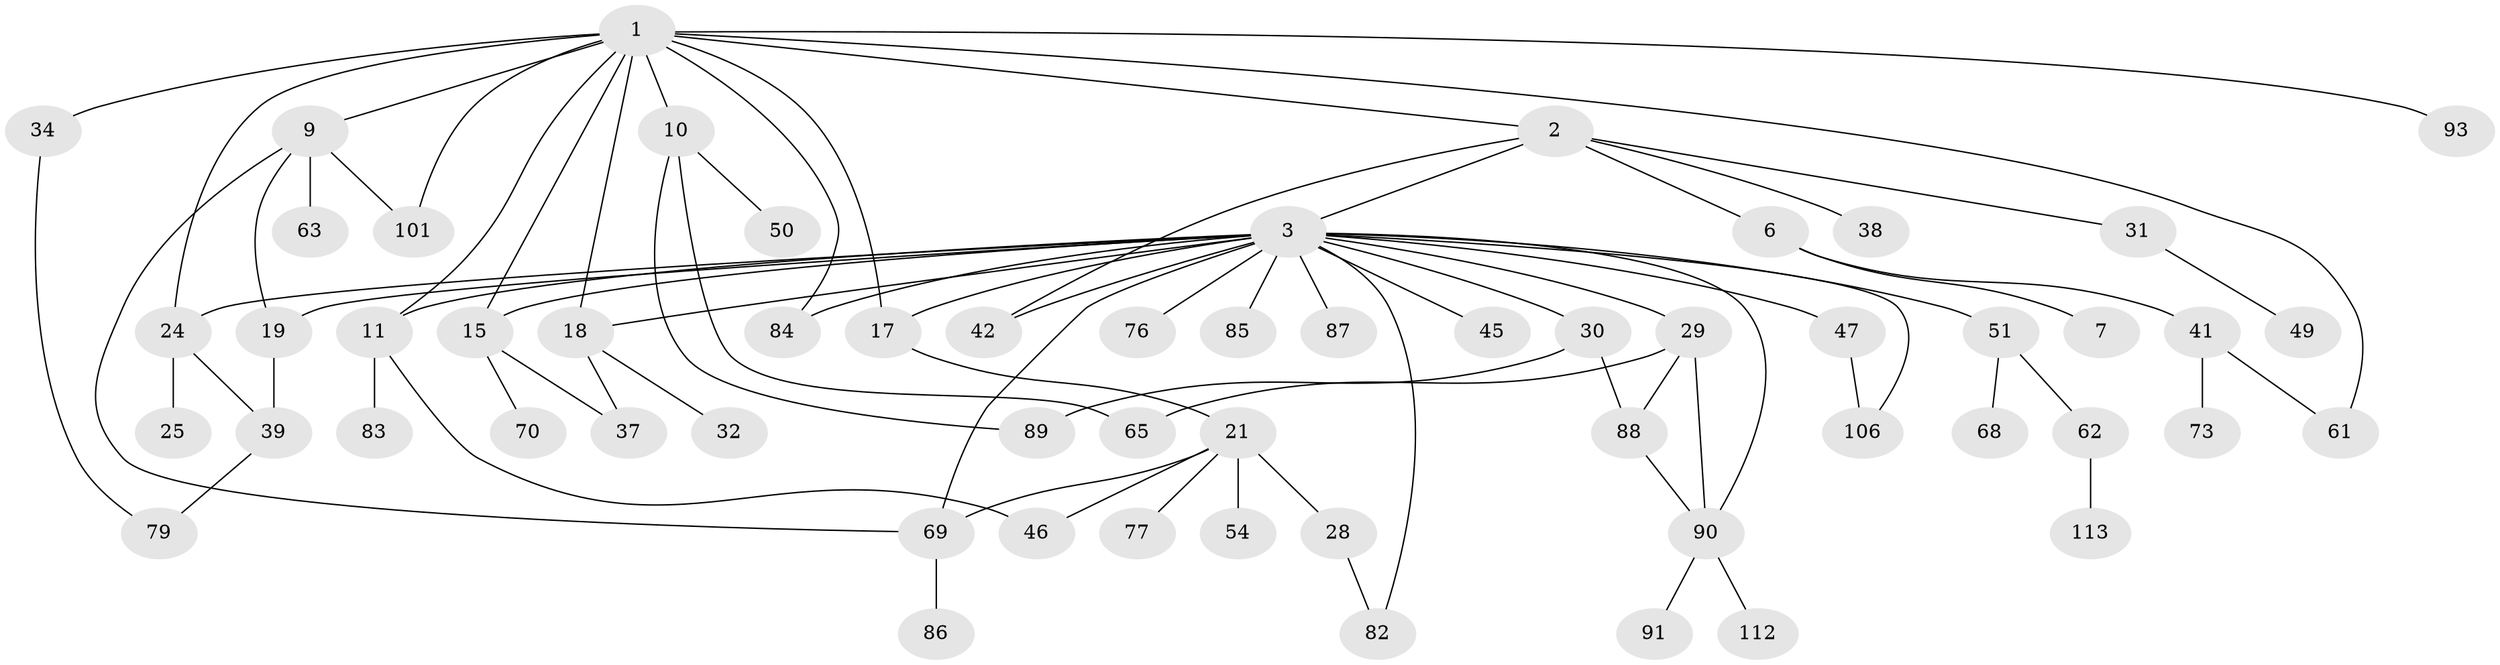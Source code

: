// original degree distribution, {6: 0.03361344537815126, 8: 0.008403361344537815, 3: 0.20168067226890757, 9: 0.008403361344537815, 1: 0.3277310924369748, 5: 0.04201680672268908, 4: 0.058823529411764705, 2: 0.31092436974789917, 7: 0.008403361344537815}
// Generated by graph-tools (version 1.1) at 2025/13/03/09/25 04:13:20]
// undirected, 59 vertices, 81 edges
graph export_dot {
graph [start="1"]
  node [color=gray90,style=filled];
  1 [super="+5"];
  2;
  3 [super="+33+48+4+8+66"];
  6;
  7;
  9;
  10;
  11 [super="+20+59"];
  15 [super="+22"];
  17;
  18 [super="+23+43"];
  19 [super="+57"];
  21 [super="+111"];
  24 [super="+72+26"];
  25;
  28 [super="+52"];
  29 [super="+53+81+71"];
  30;
  31;
  32;
  34 [super="+105"];
  37;
  38;
  39 [super="+94"];
  41;
  42;
  45;
  46 [super="+104+99"];
  47;
  49 [super="+114"];
  50 [super="+115+117"];
  51 [super="+56"];
  54 [super="+110"];
  61;
  62 [super="+64"];
  63;
  65 [super="+100"];
  68 [super="+78"];
  69 [super="+74+116"];
  70;
  73;
  76;
  77;
  79 [super="+92"];
  82;
  83;
  84;
  85;
  86;
  87;
  88 [super="+108"];
  89;
  90;
  91;
  93;
  101;
  106;
  112;
  113;
  1 -- 2;
  1 -- 11;
  1 -- 18;
  1 -- 24;
  1 -- 84;
  1 -- 34;
  1 -- 101;
  1 -- 9;
  1 -- 10 [weight=2];
  1 -- 15;
  1 -- 17;
  1 -- 61;
  1 -- 93;
  2 -- 3;
  2 -- 6;
  2 -- 31;
  2 -- 38;
  2 -- 42;
  3 -- 15;
  3 -- 85;
  3 -- 76;
  3 -- 87;
  3 -- 29 [weight=2];
  3 -- 106;
  3 -- 69;
  3 -- 42;
  3 -- 11;
  3 -- 45;
  3 -- 47;
  3 -- 17;
  3 -- 82;
  3 -- 19;
  3 -- 84;
  3 -- 18;
  3 -- 51;
  3 -- 24;
  3 -- 90;
  3 -- 30;
  6 -- 7;
  6 -- 41;
  9 -- 63;
  9 -- 101;
  9 -- 69;
  9 -- 19;
  10 -- 50;
  10 -- 65;
  10 -- 89;
  11 -- 83;
  11 -- 46;
  15 -- 37;
  15 -- 70;
  17 -- 21;
  18 -- 32;
  18 -- 37;
  19 -- 39;
  21 -- 28;
  21 -- 46;
  21 -- 54;
  21 -- 77;
  21 -- 69;
  24 -- 25;
  24 -- 39;
  28 -- 82;
  29 -- 90;
  29 -- 65;
  29 -- 88;
  30 -- 88;
  30 -- 89;
  31 -- 49;
  34 -- 79;
  39 -- 79;
  41 -- 61;
  41 -- 73;
  47 -- 106;
  51 -- 68;
  51 -- 62;
  62 -- 113;
  69 -- 86;
  88 -- 90;
  90 -- 91;
  90 -- 112;
}
